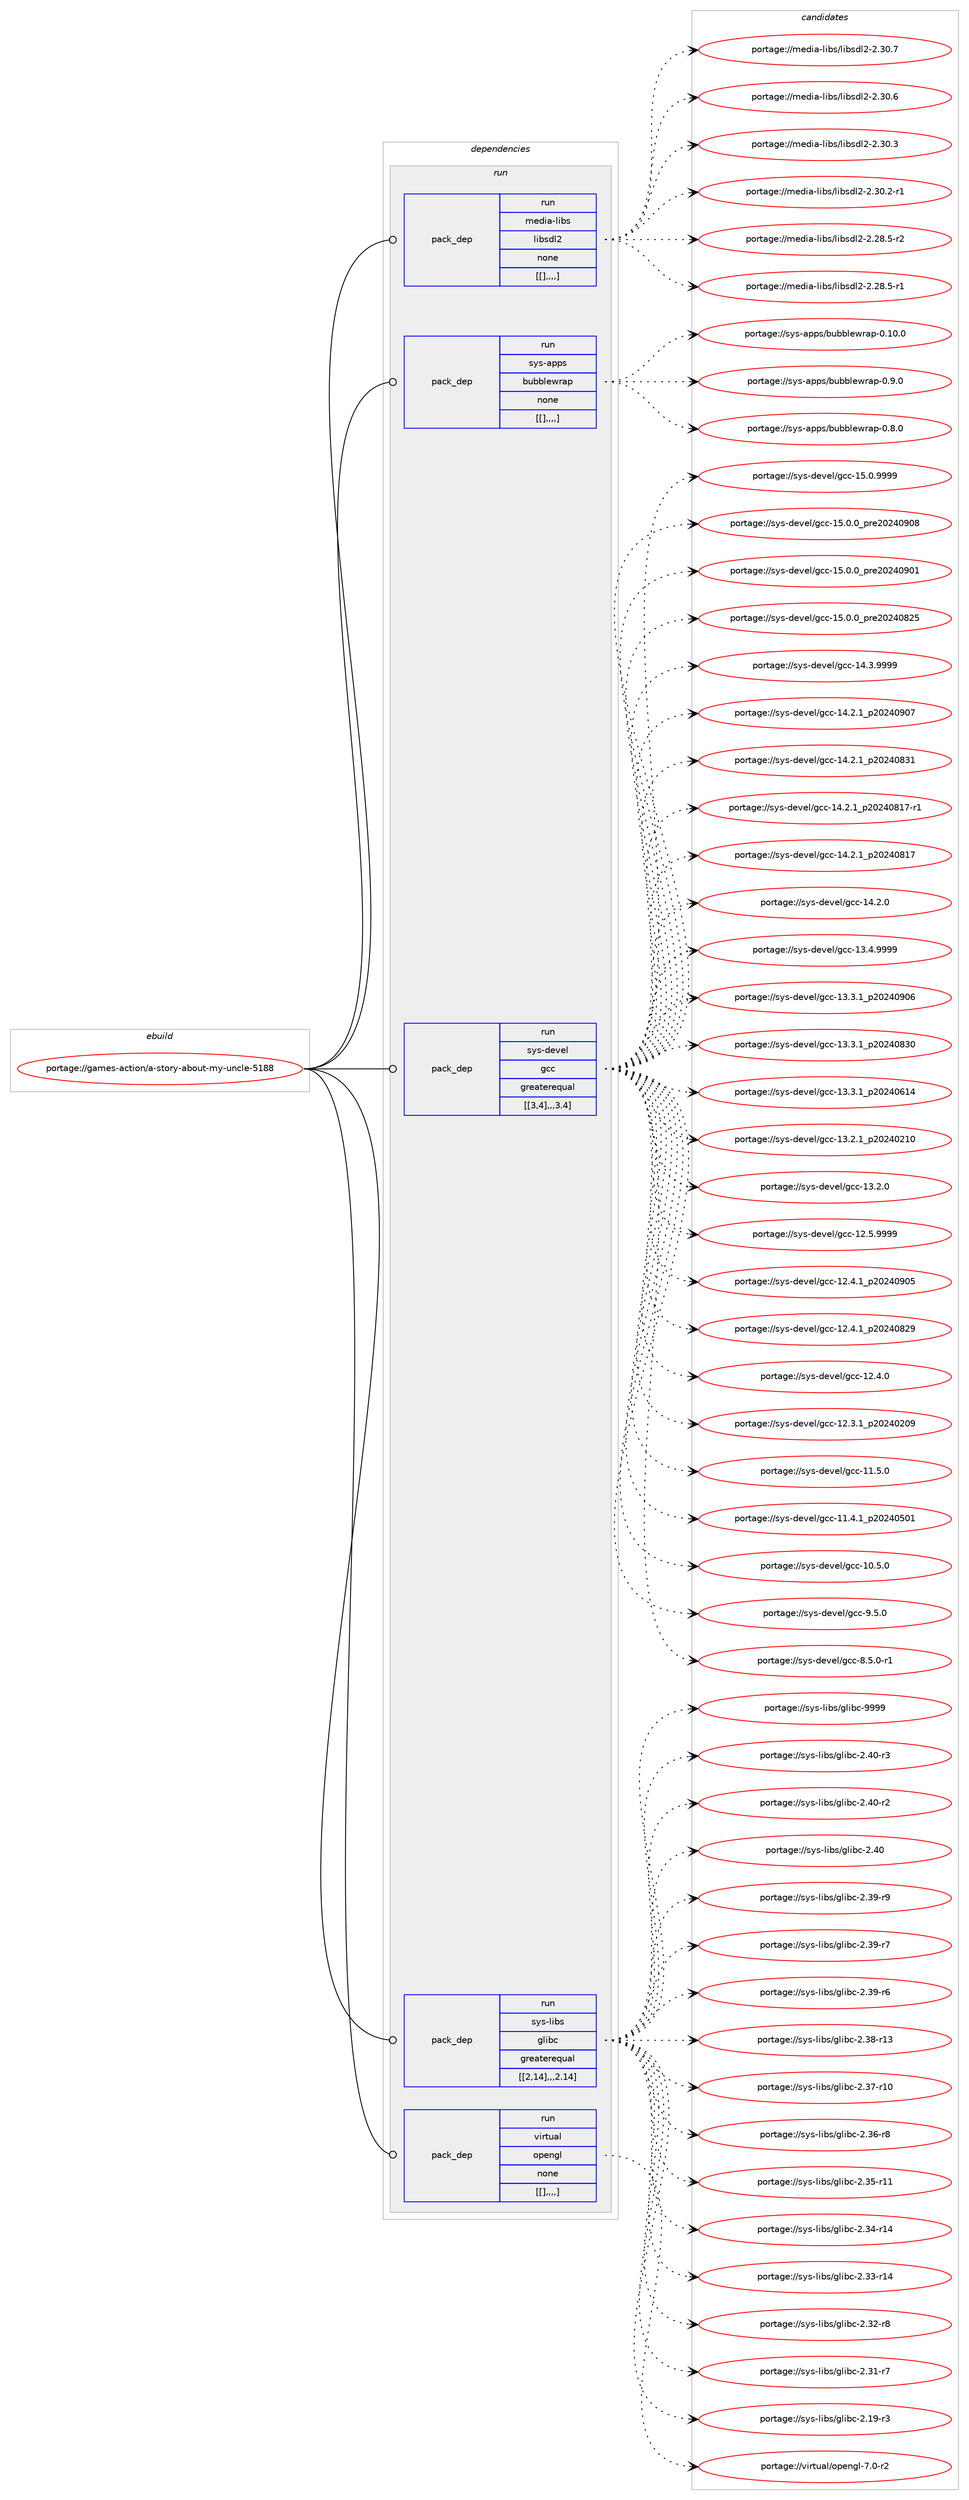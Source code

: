 digraph prolog {

# *************
# Graph options
# *************

newrank=true;
concentrate=true;
compound=true;
graph [rankdir=LR,fontname=Helvetica,fontsize=10,ranksep=1.5];#, ranksep=2.5, nodesep=0.2];
edge  [arrowhead=vee];
node  [fontname=Helvetica,fontsize=10];

# **********
# The ebuild
# **********

subgraph cluster_leftcol {
color=gray;
label=<<i>ebuild</i>>;
id [label="portage://games-action/a-story-about-my-uncle-5188", color=red, width=4, href="../games-action/a-story-about-my-uncle-5188.svg"];
}

# ****************
# The dependencies
# ****************

subgraph cluster_midcol {
color=gray;
label=<<i>dependencies</i>>;
subgraph cluster_compile {
fillcolor="#eeeeee";
style=filled;
label=<<i>compile</i>>;
}
subgraph cluster_compileandrun {
fillcolor="#eeeeee";
style=filled;
label=<<i>compile and run</i>>;
}
subgraph cluster_run {
fillcolor="#eeeeee";
style=filled;
label=<<i>run</i>>;
subgraph pack161125 {
dependency227110 [label=<<TABLE BORDER="0" CELLBORDER="1" CELLSPACING="0" CELLPADDING="4" WIDTH="220"><TR><TD ROWSPAN="6" CELLPADDING="30">pack_dep</TD></TR><TR><TD WIDTH="110">run</TD></TR><TR><TD>media-libs</TD></TR><TR><TD>libsdl2</TD></TR><TR><TD>none</TD></TR><TR><TD>[[],,,,]</TD></TR></TABLE>>, shape=none, color=blue];
}
id:e -> dependency227110:w [weight=20,style="solid",arrowhead="odot"];
subgraph pack161126 {
dependency227111 [label=<<TABLE BORDER="0" CELLBORDER="1" CELLSPACING="0" CELLPADDING="4" WIDTH="220"><TR><TD ROWSPAN="6" CELLPADDING="30">pack_dep</TD></TR><TR><TD WIDTH="110">run</TD></TR><TR><TD>sys-apps</TD></TR><TR><TD>bubblewrap</TD></TR><TR><TD>none</TD></TR><TR><TD>[[],,,,]</TD></TR></TABLE>>, shape=none, color=blue];
}
id:e -> dependency227111:w [weight=20,style="solid",arrowhead="odot"];
subgraph pack161127 {
dependency227112 [label=<<TABLE BORDER="0" CELLBORDER="1" CELLSPACING="0" CELLPADDING="4" WIDTH="220"><TR><TD ROWSPAN="6" CELLPADDING="30">pack_dep</TD></TR><TR><TD WIDTH="110">run</TD></TR><TR><TD>sys-devel</TD></TR><TR><TD>gcc</TD></TR><TR><TD>greaterequal</TD></TR><TR><TD>[[3,4],,,3.4]</TD></TR></TABLE>>, shape=none, color=blue];
}
id:e -> dependency227112:w [weight=20,style="solid",arrowhead="odot"];
subgraph pack161128 {
dependency227113 [label=<<TABLE BORDER="0" CELLBORDER="1" CELLSPACING="0" CELLPADDING="4" WIDTH="220"><TR><TD ROWSPAN="6" CELLPADDING="30">pack_dep</TD></TR><TR><TD WIDTH="110">run</TD></TR><TR><TD>sys-libs</TD></TR><TR><TD>glibc</TD></TR><TR><TD>greaterequal</TD></TR><TR><TD>[[2,14],,,2.14]</TD></TR></TABLE>>, shape=none, color=blue];
}
id:e -> dependency227113:w [weight=20,style="solid",arrowhead="odot"];
subgraph pack161129 {
dependency227114 [label=<<TABLE BORDER="0" CELLBORDER="1" CELLSPACING="0" CELLPADDING="4" WIDTH="220"><TR><TD ROWSPAN="6" CELLPADDING="30">pack_dep</TD></TR><TR><TD WIDTH="110">run</TD></TR><TR><TD>virtual</TD></TR><TR><TD>opengl</TD></TR><TR><TD>none</TD></TR><TR><TD>[[],,,,]</TD></TR></TABLE>>, shape=none, color=blue];
}
id:e -> dependency227114:w [weight=20,style="solid",arrowhead="odot"];
}
}

# **************
# The candidates
# **************

subgraph cluster_choices {
rank=same;
color=gray;
label=<<i>candidates</i>>;

subgraph choice161125 {
color=black;
nodesep=1;
choice10910110010597451081059811547108105981151001085045504651484655 [label="portage://media-libs/libsdl2-2.30.7", color=red, width=4,href="../media-libs/libsdl2-2.30.7.svg"];
choice10910110010597451081059811547108105981151001085045504651484654 [label="portage://media-libs/libsdl2-2.30.6", color=red, width=4,href="../media-libs/libsdl2-2.30.6.svg"];
choice10910110010597451081059811547108105981151001085045504651484651 [label="portage://media-libs/libsdl2-2.30.3", color=red, width=4,href="../media-libs/libsdl2-2.30.3.svg"];
choice109101100105974510810598115471081059811510010850455046514846504511449 [label="portage://media-libs/libsdl2-2.30.2-r1", color=red, width=4,href="../media-libs/libsdl2-2.30.2-r1.svg"];
choice109101100105974510810598115471081059811510010850455046505646534511450 [label="portage://media-libs/libsdl2-2.28.5-r2", color=red, width=4,href="../media-libs/libsdl2-2.28.5-r2.svg"];
choice109101100105974510810598115471081059811510010850455046505646534511449 [label="portage://media-libs/libsdl2-2.28.5-r1", color=red, width=4,href="../media-libs/libsdl2-2.28.5-r1.svg"];
dependency227110:e -> choice10910110010597451081059811547108105981151001085045504651484655:w [style=dotted,weight="100"];
dependency227110:e -> choice10910110010597451081059811547108105981151001085045504651484654:w [style=dotted,weight="100"];
dependency227110:e -> choice10910110010597451081059811547108105981151001085045504651484651:w [style=dotted,weight="100"];
dependency227110:e -> choice109101100105974510810598115471081059811510010850455046514846504511449:w [style=dotted,weight="100"];
dependency227110:e -> choice109101100105974510810598115471081059811510010850455046505646534511450:w [style=dotted,weight="100"];
dependency227110:e -> choice109101100105974510810598115471081059811510010850455046505646534511449:w [style=dotted,weight="100"];
}
subgraph choice161126 {
color=black;
nodesep=1;
choice1151211154597112112115479811798981081011191149711245484649484648 [label="portage://sys-apps/bubblewrap-0.10.0", color=red, width=4,href="../sys-apps/bubblewrap-0.10.0.svg"];
choice11512111545971121121154798117989810810111911497112454846574648 [label="portage://sys-apps/bubblewrap-0.9.0", color=red, width=4,href="../sys-apps/bubblewrap-0.9.0.svg"];
choice11512111545971121121154798117989810810111911497112454846564648 [label="portage://sys-apps/bubblewrap-0.8.0", color=red, width=4,href="../sys-apps/bubblewrap-0.8.0.svg"];
dependency227111:e -> choice1151211154597112112115479811798981081011191149711245484649484648:w [style=dotted,weight="100"];
dependency227111:e -> choice11512111545971121121154798117989810810111911497112454846574648:w [style=dotted,weight="100"];
dependency227111:e -> choice11512111545971121121154798117989810810111911497112454846564648:w [style=dotted,weight="100"];
}
subgraph choice161127 {
color=black;
nodesep=1;
choice1151211154510010111810110847103999945495346484657575757 [label="portage://sys-devel/gcc-15.0.9999", color=red, width=4,href="../sys-devel/gcc-15.0.9999.svg"];
choice1151211154510010111810110847103999945495346484648951121141015048505248574856 [label="portage://sys-devel/gcc-15.0.0_pre20240908", color=red, width=4,href="../sys-devel/gcc-15.0.0_pre20240908.svg"];
choice1151211154510010111810110847103999945495346484648951121141015048505248574849 [label="portage://sys-devel/gcc-15.0.0_pre20240901", color=red, width=4,href="../sys-devel/gcc-15.0.0_pre20240901.svg"];
choice1151211154510010111810110847103999945495346484648951121141015048505248565053 [label="portage://sys-devel/gcc-15.0.0_pre20240825", color=red, width=4,href="../sys-devel/gcc-15.0.0_pre20240825.svg"];
choice1151211154510010111810110847103999945495246514657575757 [label="portage://sys-devel/gcc-14.3.9999", color=red, width=4,href="../sys-devel/gcc-14.3.9999.svg"];
choice1151211154510010111810110847103999945495246504649951125048505248574855 [label="portage://sys-devel/gcc-14.2.1_p20240907", color=red, width=4,href="../sys-devel/gcc-14.2.1_p20240907.svg"];
choice1151211154510010111810110847103999945495246504649951125048505248565149 [label="portage://sys-devel/gcc-14.2.1_p20240831", color=red, width=4,href="../sys-devel/gcc-14.2.1_p20240831.svg"];
choice11512111545100101118101108471039999454952465046499511250485052485649554511449 [label="portage://sys-devel/gcc-14.2.1_p20240817-r1", color=red, width=4,href="../sys-devel/gcc-14.2.1_p20240817-r1.svg"];
choice1151211154510010111810110847103999945495246504649951125048505248564955 [label="portage://sys-devel/gcc-14.2.1_p20240817", color=red, width=4,href="../sys-devel/gcc-14.2.1_p20240817.svg"];
choice1151211154510010111810110847103999945495246504648 [label="portage://sys-devel/gcc-14.2.0", color=red, width=4,href="../sys-devel/gcc-14.2.0.svg"];
choice1151211154510010111810110847103999945495146524657575757 [label="portage://sys-devel/gcc-13.4.9999", color=red, width=4,href="../sys-devel/gcc-13.4.9999.svg"];
choice1151211154510010111810110847103999945495146514649951125048505248574854 [label="portage://sys-devel/gcc-13.3.1_p20240906", color=red, width=4,href="../sys-devel/gcc-13.3.1_p20240906.svg"];
choice1151211154510010111810110847103999945495146514649951125048505248565148 [label="portage://sys-devel/gcc-13.3.1_p20240830", color=red, width=4,href="../sys-devel/gcc-13.3.1_p20240830.svg"];
choice1151211154510010111810110847103999945495146514649951125048505248544952 [label="portage://sys-devel/gcc-13.3.1_p20240614", color=red, width=4,href="../sys-devel/gcc-13.3.1_p20240614.svg"];
choice1151211154510010111810110847103999945495146504649951125048505248504948 [label="portage://sys-devel/gcc-13.2.1_p20240210", color=red, width=4,href="../sys-devel/gcc-13.2.1_p20240210.svg"];
choice1151211154510010111810110847103999945495146504648 [label="portage://sys-devel/gcc-13.2.0", color=red, width=4,href="../sys-devel/gcc-13.2.0.svg"];
choice1151211154510010111810110847103999945495046534657575757 [label="portage://sys-devel/gcc-12.5.9999", color=red, width=4,href="../sys-devel/gcc-12.5.9999.svg"];
choice1151211154510010111810110847103999945495046524649951125048505248574853 [label="portage://sys-devel/gcc-12.4.1_p20240905", color=red, width=4,href="../sys-devel/gcc-12.4.1_p20240905.svg"];
choice1151211154510010111810110847103999945495046524649951125048505248565057 [label="portage://sys-devel/gcc-12.4.1_p20240829", color=red, width=4,href="../sys-devel/gcc-12.4.1_p20240829.svg"];
choice1151211154510010111810110847103999945495046524648 [label="portage://sys-devel/gcc-12.4.0", color=red, width=4,href="../sys-devel/gcc-12.4.0.svg"];
choice1151211154510010111810110847103999945495046514649951125048505248504857 [label="portage://sys-devel/gcc-12.3.1_p20240209", color=red, width=4,href="../sys-devel/gcc-12.3.1_p20240209.svg"];
choice1151211154510010111810110847103999945494946534648 [label="portage://sys-devel/gcc-11.5.0", color=red, width=4,href="../sys-devel/gcc-11.5.0.svg"];
choice1151211154510010111810110847103999945494946524649951125048505248534849 [label="portage://sys-devel/gcc-11.4.1_p20240501", color=red, width=4,href="../sys-devel/gcc-11.4.1_p20240501.svg"];
choice1151211154510010111810110847103999945494846534648 [label="portage://sys-devel/gcc-10.5.0", color=red, width=4,href="../sys-devel/gcc-10.5.0.svg"];
choice11512111545100101118101108471039999455746534648 [label="portage://sys-devel/gcc-9.5.0", color=red, width=4,href="../sys-devel/gcc-9.5.0.svg"];
choice115121115451001011181011084710399994556465346484511449 [label="portage://sys-devel/gcc-8.5.0-r1", color=red, width=4,href="../sys-devel/gcc-8.5.0-r1.svg"];
dependency227112:e -> choice1151211154510010111810110847103999945495346484657575757:w [style=dotted,weight="100"];
dependency227112:e -> choice1151211154510010111810110847103999945495346484648951121141015048505248574856:w [style=dotted,weight="100"];
dependency227112:e -> choice1151211154510010111810110847103999945495346484648951121141015048505248574849:w [style=dotted,weight="100"];
dependency227112:e -> choice1151211154510010111810110847103999945495346484648951121141015048505248565053:w [style=dotted,weight="100"];
dependency227112:e -> choice1151211154510010111810110847103999945495246514657575757:w [style=dotted,weight="100"];
dependency227112:e -> choice1151211154510010111810110847103999945495246504649951125048505248574855:w [style=dotted,weight="100"];
dependency227112:e -> choice1151211154510010111810110847103999945495246504649951125048505248565149:w [style=dotted,weight="100"];
dependency227112:e -> choice11512111545100101118101108471039999454952465046499511250485052485649554511449:w [style=dotted,weight="100"];
dependency227112:e -> choice1151211154510010111810110847103999945495246504649951125048505248564955:w [style=dotted,weight="100"];
dependency227112:e -> choice1151211154510010111810110847103999945495246504648:w [style=dotted,weight="100"];
dependency227112:e -> choice1151211154510010111810110847103999945495146524657575757:w [style=dotted,weight="100"];
dependency227112:e -> choice1151211154510010111810110847103999945495146514649951125048505248574854:w [style=dotted,weight="100"];
dependency227112:e -> choice1151211154510010111810110847103999945495146514649951125048505248565148:w [style=dotted,weight="100"];
dependency227112:e -> choice1151211154510010111810110847103999945495146514649951125048505248544952:w [style=dotted,weight="100"];
dependency227112:e -> choice1151211154510010111810110847103999945495146504649951125048505248504948:w [style=dotted,weight="100"];
dependency227112:e -> choice1151211154510010111810110847103999945495146504648:w [style=dotted,weight="100"];
dependency227112:e -> choice1151211154510010111810110847103999945495046534657575757:w [style=dotted,weight="100"];
dependency227112:e -> choice1151211154510010111810110847103999945495046524649951125048505248574853:w [style=dotted,weight="100"];
dependency227112:e -> choice1151211154510010111810110847103999945495046524649951125048505248565057:w [style=dotted,weight="100"];
dependency227112:e -> choice1151211154510010111810110847103999945495046524648:w [style=dotted,weight="100"];
dependency227112:e -> choice1151211154510010111810110847103999945495046514649951125048505248504857:w [style=dotted,weight="100"];
dependency227112:e -> choice1151211154510010111810110847103999945494946534648:w [style=dotted,weight="100"];
dependency227112:e -> choice1151211154510010111810110847103999945494946524649951125048505248534849:w [style=dotted,weight="100"];
dependency227112:e -> choice1151211154510010111810110847103999945494846534648:w [style=dotted,weight="100"];
dependency227112:e -> choice11512111545100101118101108471039999455746534648:w [style=dotted,weight="100"];
dependency227112:e -> choice115121115451001011181011084710399994556465346484511449:w [style=dotted,weight="100"];
}
subgraph choice161128 {
color=black;
nodesep=1;
choice11512111545108105981154710310810598994557575757 [label="portage://sys-libs/glibc-9999", color=red, width=4,href="../sys-libs/glibc-9999.svg"];
choice115121115451081059811547103108105989945504652484511451 [label="portage://sys-libs/glibc-2.40-r3", color=red, width=4,href="../sys-libs/glibc-2.40-r3.svg"];
choice115121115451081059811547103108105989945504652484511450 [label="portage://sys-libs/glibc-2.40-r2", color=red, width=4,href="../sys-libs/glibc-2.40-r2.svg"];
choice11512111545108105981154710310810598994550465248 [label="portage://sys-libs/glibc-2.40", color=red, width=4,href="../sys-libs/glibc-2.40.svg"];
choice115121115451081059811547103108105989945504651574511457 [label="portage://sys-libs/glibc-2.39-r9", color=red, width=4,href="../sys-libs/glibc-2.39-r9.svg"];
choice115121115451081059811547103108105989945504651574511455 [label="portage://sys-libs/glibc-2.39-r7", color=red, width=4,href="../sys-libs/glibc-2.39-r7.svg"];
choice115121115451081059811547103108105989945504651574511454 [label="portage://sys-libs/glibc-2.39-r6", color=red, width=4,href="../sys-libs/glibc-2.39-r6.svg"];
choice11512111545108105981154710310810598994550465156451144951 [label="portage://sys-libs/glibc-2.38-r13", color=red, width=4,href="../sys-libs/glibc-2.38-r13.svg"];
choice11512111545108105981154710310810598994550465155451144948 [label="portage://sys-libs/glibc-2.37-r10", color=red, width=4,href="../sys-libs/glibc-2.37-r10.svg"];
choice115121115451081059811547103108105989945504651544511456 [label="portage://sys-libs/glibc-2.36-r8", color=red, width=4,href="../sys-libs/glibc-2.36-r8.svg"];
choice11512111545108105981154710310810598994550465153451144949 [label="portage://sys-libs/glibc-2.35-r11", color=red, width=4,href="../sys-libs/glibc-2.35-r11.svg"];
choice11512111545108105981154710310810598994550465152451144952 [label="portage://sys-libs/glibc-2.34-r14", color=red, width=4,href="../sys-libs/glibc-2.34-r14.svg"];
choice11512111545108105981154710310810598994550465151451144952 [label="portage://sys-libs/glibc-2.33-r14", color=red, width=4,href="../sys-libs/glibc-2.33-r14.svg"];
choice115121115451081059811547103108105989945504651504511456 [label="portage://sys-libs/glibc-2.32-r8", color=red, width=4,href="../sys-libs/glibc-2.32-r8.svg"];
choice115121115451081059811547103108105989945504651494511455 [label="portage://sys-libs/glibc-2.31-r7", color=red, width=4,href="../sys-libs/glibc-2.31-r7.svg"];
choice115121115451081059811547103108105989945504649574511451 [label="portage://sys-libs/glibc-2.19-r3", color=red, width=4,href="../sys-libs/glibc-2.19-r3.svg"];
dependency227113:e -> choice11512111545108105981154710310810598994557575757:w [style=dotted,weight="100"];
dependency227113:e -> choice115121115451081059811547103108105989945504652484511451:w [style=dotted,weight="100"];
dependency227113:e -> choice115121115451081059811547103108105989945504652484511450:w [style=dotted,weight="100"];
dependency227113:e -> choice11512111545108105981154710310810598994550465248:w [style=dotted,weight="100"];
dependency227113:e -> choice115121115451081059811547103108105989945504651574511457:w [style=dotted,weight="100"];
dependency227113:e -> choice115121115451081059811547103108105989945504651574511455:w [style=dotted,weight="100"];
dependency227113:e -> choice115121115451081059811547103108105989945504651574511454:w [style=dotted,weight="100"];
dependency227113:e -> choice11512111545108105981154710310810598994550465156451144951:w [style=dotted,weight="100"];
dependency227113:e -> choice11512111545108105981154710310810598994550465155451144948:w [style=dotted,weight="100"];
dependency227113:e -> choice115121115451081059811547103108105989945504651544511456:w [style=dotted,weight="100"];
dependency227113:e -> choice11512111545108105981154710310810598994550465153451144949:w [style=dotted,weight="100"];
dependency227113:e -> choice11512111545108105981154710310810598994550465152451144952:w [style=dotted,weight="100"];
dependency227113:e -> choice11512111545108105981154710310810598994550465151451144952:w [style=dotted,weight="100"];
dependency227113:e -> choice115121115451081059811547103108105989945504651504511456:w [style=dotted,weight="100"];
dependency227113:e -> choice115121115451081059811547103108105989945504651494511455:w [style=dotted,weight="100"];
dependency227113:e -> choice115121115451081059811547103108105989945504649574511451:w [style=dotted,weight="100"];
}
subgraph choice161129 {
color=black;
nodesep=1;
choice1181051141161179710847111112101110103108455546484511450 [label="portage://virtual/opengl-7.0-r2", color=red, width=4,href="../virtual/opengl-7.0-r2.svg"];
dependency227114:e -> choice1181051141161179710847111112101110103108455546484511450:w [style=dotted,weight="100"];
}
}

}
